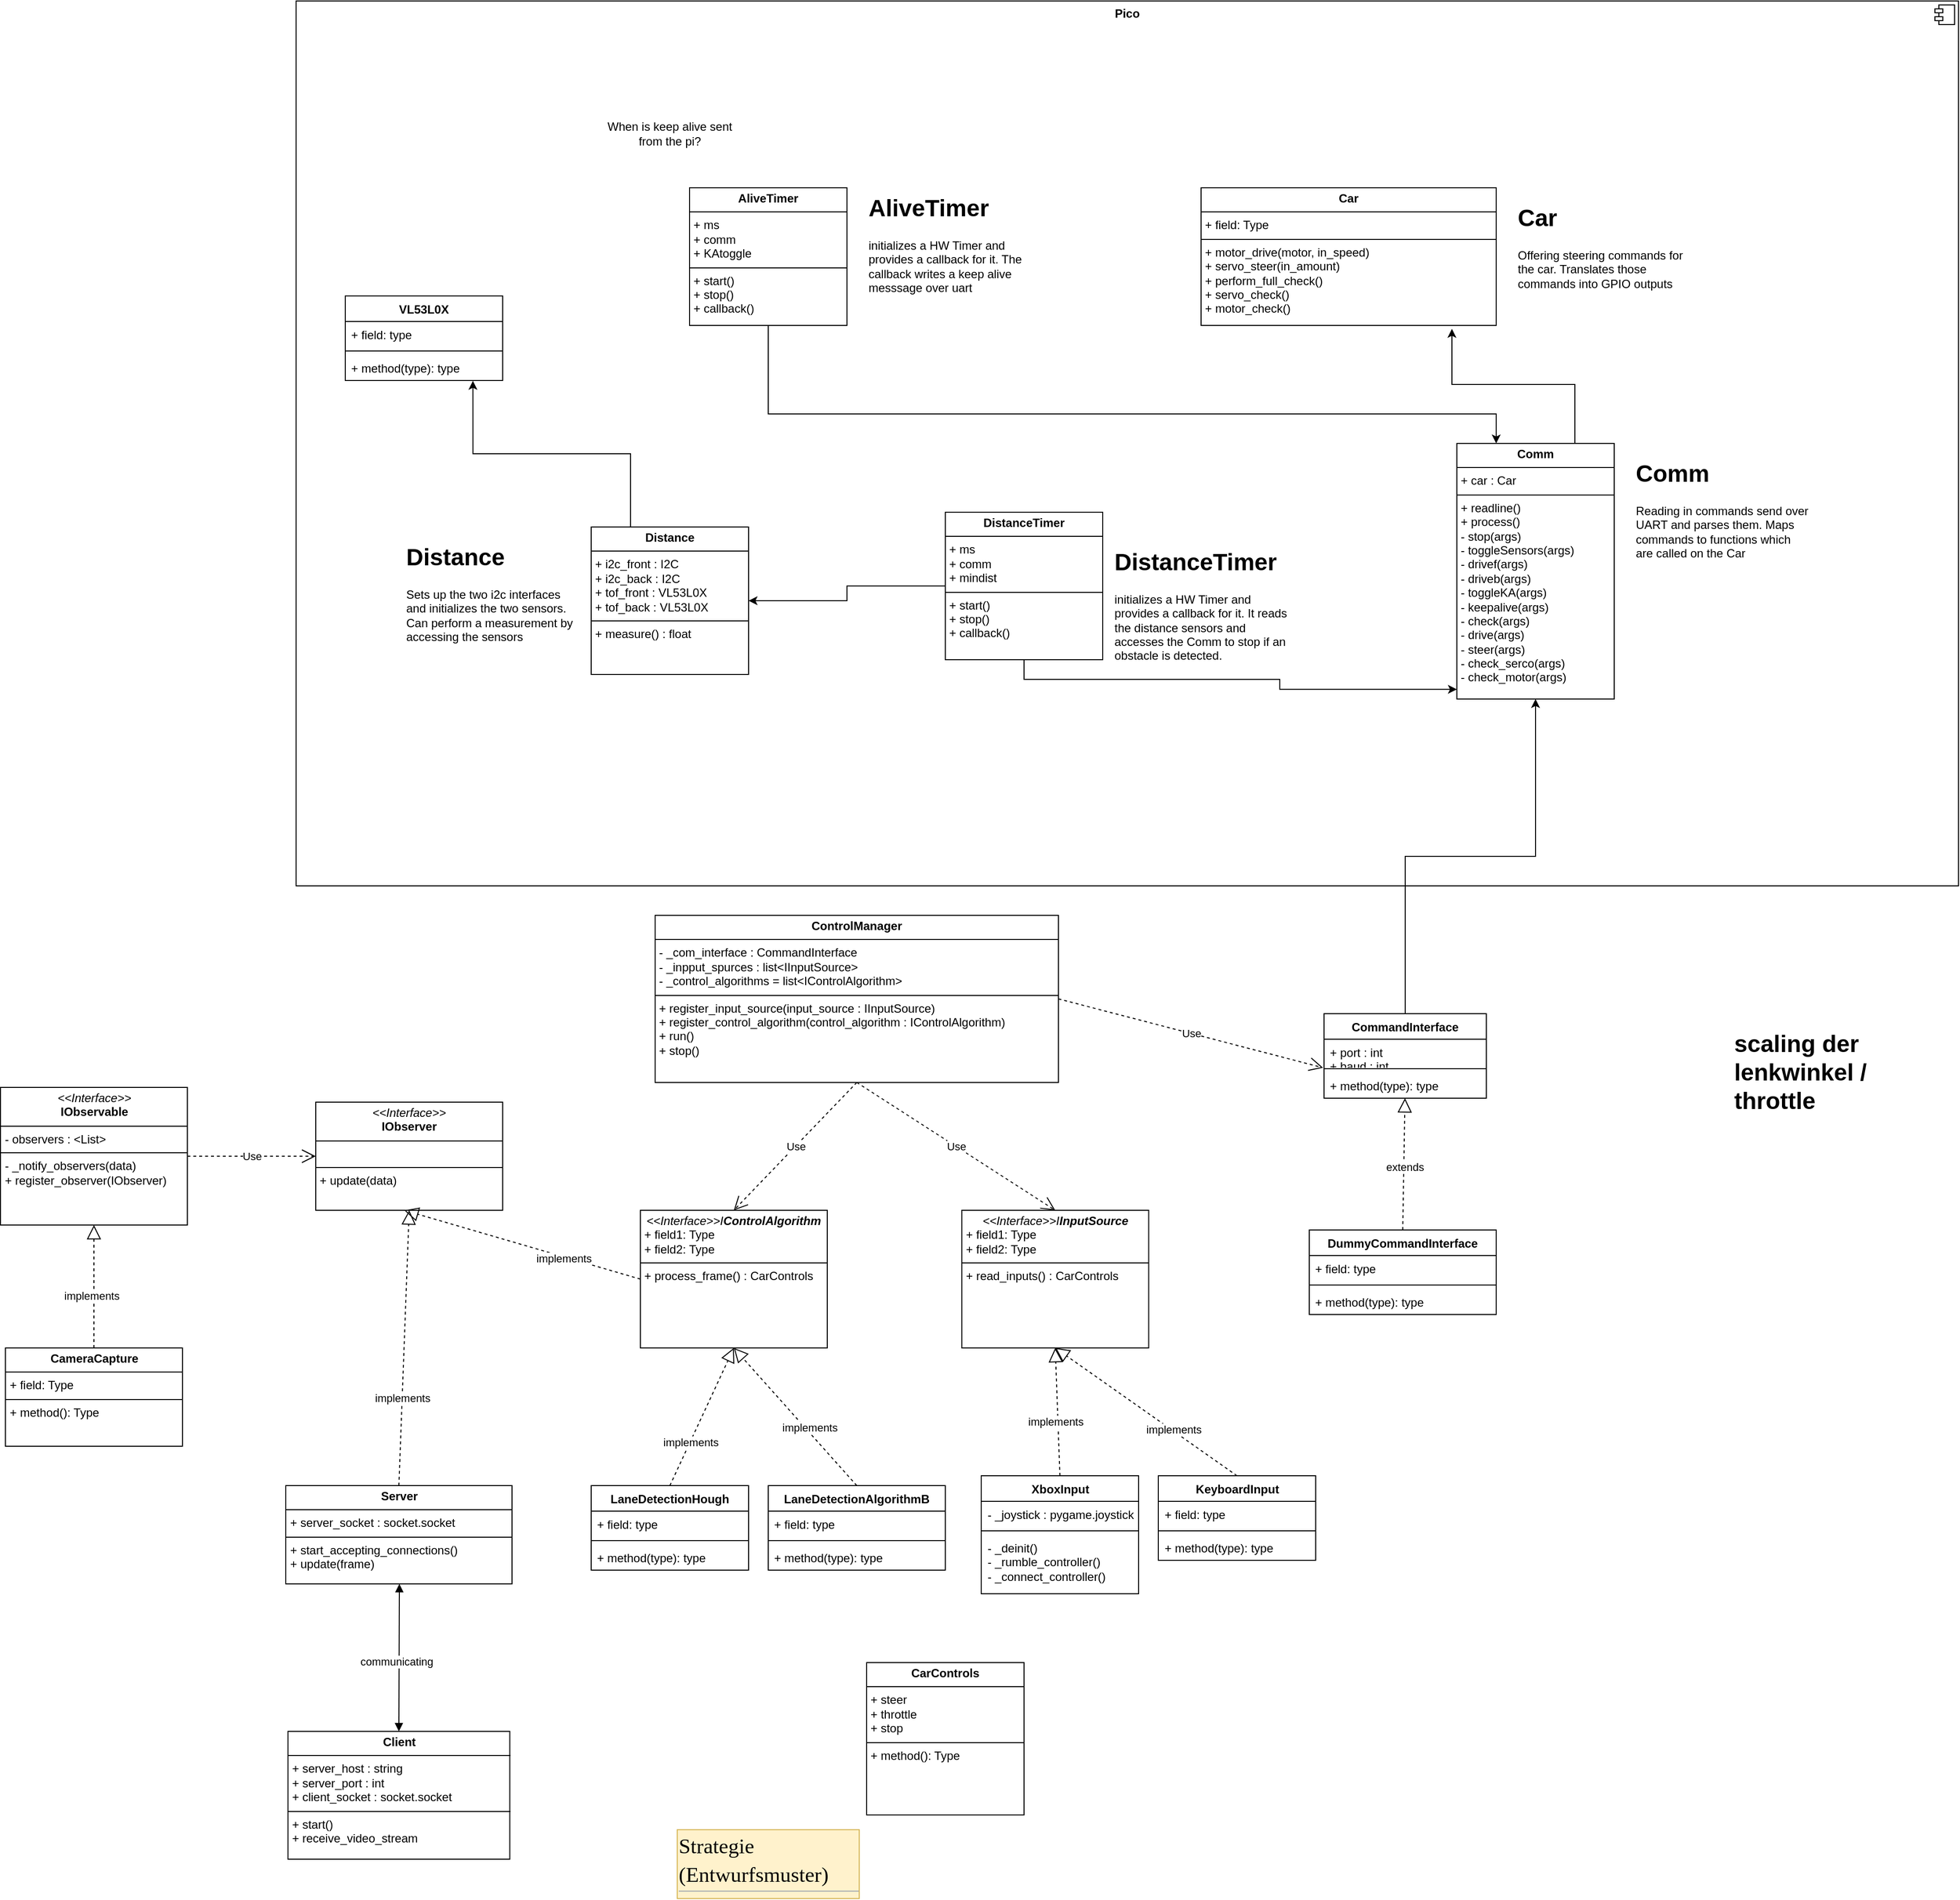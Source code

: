 <mxfile version="24.3.0" type="github">
  <diagram name="Pico Class Diagram" id="929967ad-93f9-6ef4-fab6-5d389245f69c">
    <mxGraphModel dx="3699.5" dy="1084" grid="1" gridSize="10" guides="1" tooltips="1" connect="1" arrows="1" fold="1" page="1" pageScale="1.5" pageWidth="1169" pageHeight="826" background="none" math="0" shadow="0">
      <root>
        <mxCell id="0" style=";html=1;" />
        <mxCell id="1" style=";html=1;" parent="0" />
        <mxCell id="6PNS78TTOGFN8Gt0yDvU-5" value="&lt;p style=&quot;margin:0px;margin-top:6px;text-align:center;&quot;&gt;&lt;b&gt;Pico&lt;/b&gt;&lt;/p&gt;" style="align=left;overflow=fill;html=1;dropTarget=0;whiteSpace=wrap;fillColor=none;" parent="1" vertex="1">
          <mxGeometry x="10" y="150" width="1690" height="900" as="geometry" />
        </mxCell>
        <mxCell id="6PNS78TTOGFN8Gt0yDvU-6" value="" style="shape=component;jettyWidth=8;jettyHeight=4;" parent="6PNS78TTOGFN8Gt0yDvU-5" vertex="1">
          <mxGeometry x="1" width="20" height="20" relative="1" as="geometry">
            <mxPoint x="-24" y="4" as="offset" />
          </mxGeometry>
        </mxCell>
        <mxCell id="VUEz5ttrnp85_iaPiQHL-18" style="edgeStyle=orthogonalEdgeStyle;rounded=0;orthogonalLoop=1;jettySize=auto;html=1;exitX=0.5;exitY=1;exitDx=0;exitDy=0;entryX=0.25;entryY=0;entryDx=0;entryDy=0;" parent="1" source="VUEz5ttrnp85_iaPiQHL-1" target="VUEz5ttrnp85_iaPiQHL-2" edge="1">
          <mxGeometry relative="1" as="geometry">
            <Array as="points">
              <mxPoint x="490" y="570" />
              <mxPoint x="1230" y="570" />
            </Array>
          </mxGeometry>
        </mxCell>
        <mxCell id="VUEz5ttrnp85_iaPiQHL-1" value="&lt;p style=&quot;margin:0px;margin-top:4px;text-align:center;&quot;&gt;&lt;b&gt;AliveTimer&lt;/b&gt;&lt;br&gt;&lt;/p&gt;&lt;hr size=&quot;1&quot; style=&quot;border-style:solid;&quot;&gt;&lt;p style=&quot;margin:0px;margin-left:4px;&quot;&gt;+ ms&lt;/p&gt;&lt;p style=&quot;margin:0px;margin-left:4px;&quot;&gt;+ comm&lt;/p&gt;&lt;p style=&quot;margin:0px;margin-left:4px;&quot;&gt;+ KAtoggle&lt;/p&gt;&lt;hr size=&quot;1&quot; style=&quot;border-style:solid;&quot;&gt;&lt;p style=&quot;margin: 0px 0px 0px 4px;&quot;&gt;+ start()&lt;/p&gt;&lt;p style=&quot;margin: 0px 0px 0px 4px;&quot;&gt;+ stop()&lt;/p&gt;&lt;p style=&quot;margin: 0px 0px 0px 4px;&quot;&gt;+ callback()&lt;/p&gt;" style="verticalAlign=top;align=left;overflow=fill;html=1;whiteSpace=wrap;" parent="1" vertex="1">
          <mxGeometry x="410" y="340" width="160" height="140" as="geometry" />
        </mxCell>
        <mxCell id="VUEz5ttrnp85_iaPiQHL-2" value="&lt;p style=&quot;margin:0px;margin-top:4px;text-align:center;&quot;&gt;&lt;b&gt;Comm&lt;/b&gt;&lt;br&gt;&lt;/p&gt;&lt;hr size=&quot;1&quot; style=&quot;border-style:solid;&quot;&gt;&lt;p style=&quot;margin:0px;margin-left:4px;&quot;&gt;+ car : Car&lt;/p&gt;&lt;hr size=&quot;1&quot; style=&quot;border-style:solid;&quot;&gt;&lt;p style=&quot;margin:0px;margin-left:4px;&quot;&gt;+ readline()&lt;/p&gt;&lt;p style=&quot;margin:0px;margin-left:4px;&quot;&gt;+ process()&lt;/p&gt;&lt;p style=&quot;margin:0px;margin-left:4px;&quot;&gt;- stop(args)&lt;/p&gt;&lt;p style=&quot;margin:0px;margin-left:4px;&quot;&gt;- toggleSensors(args)&lt;/p&gt;&lt;p style=&quot;margin:0px;margin-left:4px;&quot;&gt;- drivef(args)&lt;/p&gt;&lt;p style=&quot;margin:0px;margin-left:4px;&quot;&gt;- driveb(args)&lt;/p&gt;&lt;p style=&quot;margin:0px;margin-left:4px;&quot;&gt;- toggleKA(args)&lt;/p&gt;&lt;p style=&quot;margin:0px;margin-left:4px;&quot;&gt;- keepalive(args)&lt;/p&gt;&lt;p style=&quot;margin:0px;margin-left:4px;&quot;&gt;- check(args)&lt;/p&gt;&lt;p style=&quot;margin:0px;margin-left:4px;&quot;&gt;- drive(args)&lt;/p&gt;&lt;p style=&quot;margin:0px;margin-left:4px;&quot;&gt;- steer(args)&lt;/p&gt;&lt;p style=&quot;margin:0px;margin-left:4px;&quot;&gt;- check_serco(args)&lt;/p&gt;&lt;p style=&quot;margin:0px;margin-left:4px;&quot;&gt;- check_motor(args)&lt;/p&gt;&lt;p style=&quot;margin:0px;margin-left:4px;&quot;&gt;&lt;br&gt;&lt;/p&gt;" style="verticalAlign=top;align=left;overflow=fill;html=1;whiteSpace=wrap;" parent="1" vertex="1">
          <mxGeometry x="1190" y="600" width="160" height="260" as="geometry" />
        </mxCell>
        <mxCell id="VUEz5ttrnp85_iaPiQHL-3" value="&lt;p style=&quot;margin:0px;margin-top:4px;text-align:center;&quot;&gt;&lt;b&gt;Distance&lt;/b&gt;&lt;br&gt;&lt;/p&gt;&lt;hr size=&quot;1&quot; style=&quot;border-style:solid;&quot;&gt;&lt;p style=&quot;margin:0px;margin-left:4px;&quot;&gt;+ i2c_front : I2C&lt;/p&gt;&lt;p style=&quot;margin:0px;margin-left:4px;&quot;&gt;+ i2c_back : I2C&lt;/p&gt;&lt;p style=&quot;margin:0px;margin-left:4px;&quot;&gt;+ tof_front : VL53L0X&lt;/p&gt;&lt;p style=&quot;margin:0px;margin-left:4px;&quot;&gt;+ tof_back : VL53L0X&lt;/p&gt;&lt;hr size=&quot;1&quot; style=&quot;border-style:solid;&quot;&gt;&lt;p style=&quot;margin:0px;margin-left:4px;&quot;&gt;+ measure() : float&lt;/p&gt;" style="verticalAlign=top;align=left;overflow=fill;html=1;whiteSpace=wrap;" parent="1" vertex="1">
          <mxGeometry x="310" y="685" width="160" height="150" as="geometry" />
        </mxCell>
        <mxCell id="VUEz5ttrnp85_iaPiQHL-16" style="edgeStyle=orthogonalEdgeStyle;rounded=0;orthogonalLoop=1;jettySize=auto;html=1;exitX=0;exitY=0.5;exitDx=0;exitDy=0;" parent="1" source="VUEz5ttrnp85_iaPiQHL-4" target="VUEz5ttrnp85_iaPiQHL-3" edge="1">
          <mxGeometry relative="1" as="geometry" />
        </mxCell>
        <mxCell id="VUEz5ttrnp85_iaPiQHL-4" value="&lt;p style=&quot;margin:0px;margin-top:4px;text-align:center;&quot;&gt;&lt;b&gt;DistanceTimer&lt;/b&gt;&lt;br&gt;&lt;/p&gt;&lt;hr size=&quot;1&quot; style=&quot;border-style:solid;&quot;&gt;&lt;p style=&quot;margin:0px;margin-left:4px;&quot;&gt;+ ms&lt;/p&gt;&lt;p style=&quot;margin:0px;margin-left:4px;&quot;&gt;+ comm&lt;/p&gt;&lt;p style=&quot;margin:0px;margin-left:4px;&quot;&gt;+ mindist&lt;/p&gt;&lt;hr size=&quot;1&quot; style=&quot;border-style:solid;&quot;&gt;&lt;p style=&quot;margin: 0px 0px 0px 4px;&quot;&gt;+ start()&lt;/p&gt;&lt;p style=&quot;margin: 0px 0px 0px 4px;&quot;&gt;+ stop()&lt;/p&gt;&lt;p style=&quot;margin: 0px 0px 0px 4px;&quot;&gt;+ callback()&lt;/p&gt;" style="verticalAlign=top;align=left;overflow=fill;html=1;whiteSpace=wrap;" parent="1" vertex="1">
          <mxGeometry x="670" y="670" width="160" height="150" as="geometry" />
        </mxCell>
        <mxCell id="VUEz5ttrnp85_iaPiQHL-5" value="&lt;p style=&quot;margin:0px;margin-top:4px;text-align:center;&quot;&gt;&lt;b&gt;Car&lt;/b&gt;&lt;br&gt;&lt;/p&gt;&lt;hr size=&quot;1&quot; style=&quot;border-style:solid;&quot;&gt;&lt;p style=&quot;margin:0px;margin-left:4px;&quot;&gt;+ field: Type&lt;/p&gt;&lt;hr size=&quot;1&quot; style=&quot;border-style:solid;&quot;&gt;&lt;p style=&quot;margin:0px;margin-left:4px;&quot;&gt;+ motor_drive(motor, in_speed)&lt;/p&gt;&lt;p style=&quot;margin:0px;margin-left:4px;&quot;&gt;+ servo_steer(in_amount)&lt;/p&gt;&lt;p style=&quot;margin:0px;margin-left:4px;&quot;&gt;+ perform_full_check()&lt;/p&gt;&lt;p style=&quot;margin:0px;margin-left:4px;&quot;&gt;+ servo_check()&lt;/p&gt;&lt;p style=&quot;margin:0px;margin-left:4px;&quot;&gt;+ motor_check()&lt;/p&gt;&lt;p style=&quot;margin:0px;margin-left:4px;&quot;&gt;&lt;br&gt;&lt;/p&gt;" style="verticalAlign=top;align=left;overflow=fill;html=1;whiteSpace=wrap;" parent="1" vertex="1">
          <mxGeometry x="930" y="340" width="300" height="140" as="geometry" />
        </mxCell>
        <mxCell id="VUEz5ttrnp85_iaPiQHL-6" value="&lt;h1 style=&quot;margin-top: 0px;&quot;&gt;Comm&lt;/h1&gt;&lt;p&gt;Reading in commands send over UART and parses them. Maps commands to functions which are called on the Car&lt;/p&gt;" style="text;html=1;whiteSpace=wrap;overflow=hidden;rounded=0;" parent="1" vertex="1">
          <mxGeometry x="1370" y="610" width="180" height="120" as="geometry" />
        </mxCell>
        <mxCell id="VUEz5ttrnp85_iaPiQHL-7" value="&lt;h1 style=&quot;margin-top: 0px;&quot;&gt;Car&lt;/h1&gt;&lt;p&gt;Offering steering commands for the car. Translates those commands into GPIO outputs&lt;/p&gt;" style="text;html=1;whiteSpace=wrap;overflow=hidden;rounded=0;" parent="1" vertex="1">
          <mxGeometry x="1250" y="350" width="180" height="120" as="geometry" />
        </mxCell>
        <mxCell id="VUEz5ttrnp85_iaPiQHL-8" value="&lt;h1 style=&quot;margin-top: 0px;&quot;&gt;DistanceTimer&lt;/h1&gt;&lt;p&gt;initializes a HW Timer and provides a callback for it. It reads the distance sensors and accesses the Comm to stop if an obstacle is detected.&lt;/p&gt;" style="text;html=1;whiteSpace=wrap;overflow=hidden;rounded=0;" parent="1" vertex="1">
          <mxGeometry x="840" y="700" width="180" height="120" as="geometry" />
        </mxCell>
        <mxCell id="VUEz5ttrnp85_iaPiQHL-9" value="&lt;h1 style=&quot;margin-top: 0px;&quot;&gt;Distance&lt;/h1&gt;&lt;p&gt;Sets up the two i2c interfaces and initializes the two sensors.&lt;br&gt;Can perform a measurement by accessing the sensors&lt;/p&gt;" style="text;html=1;whiteSpace=wrap;overflow=hidden;rounded=0;" parent="1" vertex="1">
          <mxGeometry x="120" y="695" width="180" height="120" as="geometry" />
        </mxCell>
        <mxCell id="VUEz5ttrnp85_iaPiQHL-10" value="&lt;h1 style=&quot;margin-top: 0px;&quot;&gt;AliveTimer&lt;/h1&gt;&lt;p&gt;initializes a HW Timer and provides a callback for it. The callback writes a keep alive messsage over uart&lt;/p&gt;" style="text;html=1;whiteSpace=wrap;overflow=hidden;rounded=0;" parent="1" vertex="1">
          <mxGeometry x="590" y="340" width="180" height="120" as="geometry" />
        </mxCell>
        <mxCell id="VUEz5ttrnp85_iaPiQHL-12" value="VL53L0X" style="swimlane;fontStyle=1;align=center;verticalAlign=top;childLayout=stackLayout;horizontal=1;startSize=26;horizontalStack=0;resizeParent=1;resizeParentMax=0;resizeLast=0;collapsible=1;marginBottom=0;whiteSpace=wrap;html=1;" parent="1" vertex="1">
          <mxGeometry x="60" y="450" width="160" height="86" as="geometry" />
        </mxCell>
        <mxCell id="VUEz5ttrnp85_iaPiQHL-13" value="+ field: type" style="text;strokeColor=none;fillColor=none;align=left;verticalAlign=top;spacingLeft=4;spacingRight=4;overflow=hidden;rotatable=0;points=[[0,0.5],[1,0.5]];portConstraint=eastwest;whiteSpace=wrap;html=1;" parent="VUEz5ttrnp85_iaPiQHL-12" vertex="1">
          <mxGeometry y="26" width="160" height="26" as="geometry" />
        </mxCell>
        <mxCell id="VUEz5ttrnp85_iaPiQHL-14" value="" style="line;strokeWidth=1;fillColor=none;align=left;verticalAlign=middle;spacingTop=-1;spacingLeft=3;spacingRight=3;rotatable=0;labelPosition=right;points=[];portConstraint=eastwest;strokeColor=inherit;" parent="VUEz5ttrnp85_iaPiQHL-12" vertex="1">
          <mxGeometry y="52" width="160" height="8" as="geometry" />
        </mxCell>
        <mxCell id="VUEz5ttrnp85_iaPiQHL-15" value="+ method(type): type" style="text;strokeColor=none;fillColor=none;align=left;verticalAlign=top;spacingLeft=4;spacingRight=4;overflow=hidden;rotatable=0;points=[[0,0.5],[1,0.5]];portConstraint=eastwest;whiteSpace=wrap;html=1;" parent="VUEz5ttrnp85_iaPiQHL-12" vertex="1">
          <mxGeometry y="60" width="160" height="26" as="geometry" />
        </mxCell>
        <mxCell id="VUEz5ttrnp85_iaPiQHL-17" style="edgeStyle=orthogonalEdgeStyle;rounded=0;orthogonalLoop=1;jettySize=auto;html=1;exitX=0.5;exitY=1;exitDx=0;exitDy=0;entryX=0;entryY=0.962;entryDx=0;entryDy=0;entryPerimeter=0;" parent="1" source="VUEz5ttrnp85_iaPiQHL-4" target="VUEz5ttrnp85_iaPiQHL-2" edge="1">
          <mxGeometry relative="1" as="geometry" />
        </mxCell>
        <mxCell id="VUEz5ttrnp85_iaPiQHL-19" style="edgeStyle=orthogonalEdgeStyle;rounded=0;orthogonalLoop=1;jettySize=auto;html=1;exitX=0.75;exitY=0;exitDx=0;exitDy=0;entryX=0.85;entryY=1.025;entryDx=0;entryDy=0;entryPerimeter=0;" parent="1" source="VUEz5ttrnp85_iaPiQHL-2" target="VUEz5ttrnp85_iaPiQHL-5" edge="1">
          <mxGeometry relative="1" as="geometry" />
        </mxCell>
        <mxCell id="VUEz5ttrnp85_iaPiQHL-20" style="edgeStyle=orthogonalEdgeStyle;rounded=0;orthogonalLoop=1;jettySize=auto;html=1;exitX=0.25;exitY=0;exitDx=0;exitDy=0;entryX=0.811;entryY=1.016;entryDx=0;entryDy=0;entryPerimeter=0;" parent="1" source="VUEz5ttrnp85_iaPiQHL-3" target="VUEz5ttrnp85_iaPiQHL-15" edge="1">
          <mxGeometry relative="1" as="geometry" />
        </mxCell>
        <mxCell id="VUEz5ttrnp85_iaPiQHL-21" value="When is keep alive sent from the pi?" style="text;html=1;align=center;verticalAlign=middle;whiteSpace=wrap;rounded=0;" parent="1" vertex="1">
          <mxGeometry x="325" y="270" width="130" height="30" as="geometry" />
        </mxCell>
        <mxCell id="hWiE9sebGFZOL8G9bdVZ-7" style="edgeStyle=orthogonalEdgeStyle;rounded=0;orthogonalLoop=1;jettySize=auto;html=1;exitX=0.5;exitY=0;exitDx=0;exitDy=0;entryX=0.5;entryY=1;entryDx=0;entryDy=0;" parent="1" source="6PNS78TTOGFN8Gt0yDvU-8" target="VUEz5ttrnp85_iaPiQHL-2" edge="1">
          <mxGeometry relative="1" as="geometry" />
        </mxCell>
        <mxCell id="6PNS78TTOGFN8Gt0yDvU-8" value="CommandInterface" style="swimlane;fontStyle=1;align=center;verticalAlign=top;childLayout=stackLayout;horizontal=1;startSize=26;horizontalStack=0;resizeParent=1;resizeParentMax=0;resizeLast=0;collapsible=1;marginBottom=0;whiteSpace=wrap;html=1;" parent="1" vertex="1">
          <mxGeometry x="1055" y="1180" width="165" height="86" as="geometry" />
        </mxCell>
        <mxCell id="6PNS78TTOGFN8Gt0yDvU-9" value="+ port : int&lt;div&gt;+ baud : int&lt;/div&gt;" style="text;strokeColor=none;fillColor=none;align=left;verticalAlign=top;spacingLeft=4;spacingRight=4;overflow=hidden;rotatable=0;points=[[0,0.5],[1,0.5]];portConstraint=eastwest;whiteSpace=wrap;html=1;" parent="6PNS78TTOGFN8Gt0yDvU-8" vertex="1">
          <mxGeometry y="26" width="165" height="26" as="geometry" />
        </mxCell>
        <mxCell id="6PNS78TTOGFN8Gt0yDvU-10" value="" style="line;strokeWidth=1;fillColor=none;align=left;verticalAlign=middle;spacingTop=-1;spacingLeft=3;spacingRight=3;rotatable=0;labelPosition=right;points=[];portConstraint=eastwest;strokeColor=inherit;" parent="6PNS78TTOGFN8Gt0yDvU-8" vertex="1">
          <mxGeometry y="52" width="165" height="8" as="geometry" />
        </mxCell>
        <mxCell id="6PNS78TTOGFN8Gt0yDvU-11" value="+ method(type): type" style="text;strokeColor=none;fillColor=none;align=left;verticalAlign=top;spacingLeft=4;spacingRight=4;overflow=hidden;rotatable=0;points=[[0,0.5],[1,0.5]];portConstraint=eastwest;whiteSpace=wrap;html=1;" parent="6PNS78TTOGFN8Gt0yDvU-8" vertex="1">
          <mxGeometry y="60" width="165" height="26" as="geometry" />
        </mxCell>
        <mxCell id="6PNS78TTOGFN8Gt0yDvU-12" value="XboxInput" style="swimlane;fontStyle=1;align=center;verticalAlign=top;childLayout=stackLayout;horizontal=1;startSize=26;horizontalStack=0;resizeParent=1;resizeParentMax=0;resizeLast=0;collapsible=1;marginBottom=0;whiteSpace=wrap;html=1;" parent="1" vertex="1">
          <mxGeometry x="706.5" y="1650" width="160" height="120" as="geometry" />
        </mxCell>
        <mxCell id="6PNS78TTOGFN8Gt0yDvU-13" value="- _joystick : pygame.joystick" style="text;strokeColor=none;fillColor=none;align=left;verticalAlign=top;spacingLeft=4;spacingRight=4;overflow=hidden;rotatable=0;points=[[0,0.5],[1,0.5]];portConstraint=eastwest;whiteSpace=wrap;html=1;" parent="6PNS78TTOGFN8Gt0yDvU-12" vertex="1">
          <mxGeometry y="26" width="160" height="26" as="geometry" />
        </mxCell>
        <mxCell id="6PNS78TTOGFN8Gt0yDvU-14" value="" style="line;strokeWidth=1;fillColor=none;align=left;verticalAlign=middle;spacingTop=-1;spacingLeft=3;spacingRight=3;rotatable=0;labelPosition=right;points=[];portConstraint=eastwest;strokeColor=inherit;" parent="6PNS78TTOGFN8Gt0yDvU-12" vertex="1">
          <mxGeometry y="52" width="160" height="8" as="geometry" />
        </mxCell>
        <mxCell id="6PNS78TTOGFN8Gt0yDvU-15" value="- _deinit()&lt;div&gt;-&amp;nbsp;_rumble_controller()&lt;/div&gt;&lt;div&gt;- _connect_controller()&lt;/div&gt;" style="text;strokeColor=none;fillColor=none;align=left;verticalAlign=top;spacingLeft=4;spacingRight=4;overflow=hidden;rotatable=0;points=[[0,0.5],[1,0.5]];portConstraint=eastwest;whiteSpace=wrap;html=1;" parent="6PNS78TTOGFN8Gt0yDvU-12" vertex="1">
          <mxGeometry y="60" width="160" height="60" as="geometry" />
        </mxCell>
        <mxCell id="6PNS78TTOGFN8Gt0yDvU-17" value="KeyboardInput" style="swimlane;fontStyle=1;align=center;verticalAlign=top;childLayout=stackLayout;horizontal=1;startSize=26;horizontalStack=0;resizeParent=1;resizeParentMax=0;resizeLast=0;collapsible=1;marginBottom=0;whiteSpace=wrap;html=1;" parent="1" vertex="1">
          <mxGeometry x="886.5" y="1650" width="160" height="86" as="geometry" />
        </mxCell>
        <mxCell id="6PNS78TTOGFN8Gt0yDvU-18" value="+ field: type" style="text;strokeColor=none;fillColor=none;align=left;verticalAlign=top;spacingLeft=4;spacingRight=4;overflow=hidden;rotatable=0;points=[[0,0.5],[1,0.5]];portConstraint=eastwest;whiteSpace=wrap;html=1;" parent="6PNS78TTOGFN8Gt0yDvU-17" vertex="1">
          <mxGeometry y="26" width="160" height="26" as="geometry" />
        </mxCell>
        <mxCell id="6PNS78TTOGFN8Gt0yDvU-19" value="" style="line;strokeWidth=1;fillColor=none;align=left;verticalAlign=middle;spacingTop=-1;spacingLeft=3;spacingRight=3;rotatable=0;labelPosition=right;points=[];portConstraint=eastwest;strokeColor=inherit;" parent="6PNS78TTOGFN8Gt0yDvU-17" vertex="1">
          <mxGeometry y="52" width="160" height="8" as="geometry" />
        </mxCell>
        <mxCell id="6PNS78TTOGFN8Gt0yDvU-20" value="+ method(type): type" style="text;strokeColor=none;fillColor=none;align=left;verticalAlign=top;spacingLeft=4;spacingRight=4;overflow=hidden;rotatable=0;points=[[0,0.5],[1,0.5]];portConstraint=eastwest;whiteSpace=wrap;html=1;" parent="6PNS78TTOGFN8Gt0yDvU-17" vertex="1">
          <mxGeometry y="60" width="160" height="26" as="geometry" />
        </mxCell>
        <mxCell id="6PNS78TTOGFN8Gt0yDvU-21" value="&lt;p style=&quot;margin:0px;margin-top:4px;text-align:center;&quot;&gt;&lt;i&gt;&amp;lt;&amp;lt;Interface&amp;gt;&amp;gt;I&lt;b&gt;InputSource&lt;/b&gt;&lt;/i&gt;&lt;br&gt;&lt;/p&gt;&lt;p style=&quot;margin:0px;margin-left:4px;&quot;&gt;+ field1: Type&lt;br&gt;+ field2: Type&lt;/p&gt;&lt;hr size=&quot;1&quot; style=&quot;border-style:solid;&quot;&gt;&lt;p style=&quot;margin:0px;margin-left:4px;&quot;&gt;+ read_inputs() :&amp;nbsp;&lt;span style=&quot;background-color: initial;&quot;&gt;CarControls&lt;/span&gt;&lt;/p&gt;" style="verticalAlign=top;align=left;overflow=fill;html=1;whiteSpace=wrap;" parent="1" vertex="1">
          <mxGeometry x="686.75" y="1380" width="190" height="140" as="geometry" />
        </mxCell>
        <mxCell id="6PNS78TTOGFN8Gt0yDvU-22" value="&lt;p style=&quot;margin:0px;margin-top:4px;text-align:center;&quot;&gt;&lt;i&gt;&amp;lt;&amp;lt;Interface&amp;gt;&amp;gt;I&lt;b&gt;ControlAlgorithm&lt;/b&gt;&lt;/i&gt;&lt;br&gt;&lt;/p&gt;&lt;p style=&quot;margin:0px;margin-left:4px;&quot;&gt;+ field1: Type&lt;br&gt;+ field2: Type&lt;/p&gt;&lt;hr size=&quot;1&quot; style=&quot;border-style:solid;&quot;&gt;&lt;p style=&quot;margin:0px;margin-left:4px;&quot;&gt;+ process_frame() : CarControls&lt;/p&gt;" style="verticalAlign=top;align=left;overflow=fill;html=1;whiteSpace=wrap;" parent="1" vertex="1">
          <mxGeometry x="360" y="1380" width="190" height="140" as="geometry" />
        </mxCell>
        <mxCell id="6PNS78TTOGFN8Gt0yDvU-23" value="" style="endArrow=block;dashed=1;endFill=0;endSize=12;html=1;rounded=0;entryX=0.5;entryY=1;entryDx=0;entryDy=0;exitX=0.5;exitY=0;exitDx=0;exitDy=0;" parent="1" source="6PNS78TTOGFN8Gt0yDvU-12" target="6PNS78TTOGFN8Gt0yDvU-21" edge="1">
          <mxGeometry width="160" relative="1" as="geometry">
            <mxPoint x="856.5" y="1600" as="sourcePoint" />
            <mxPoint x="1036.5" y="1580" as="targetPoint" />
          </mxGeometry>
        </mxCell>
        <mxCell id="IaVNiZhSbnmAruqYZMPc-6" value="implements" style="edgeLabel;html=1;align=center;verticalAlign=middle;resizable=0;points=[];" parent="6PNS78TTOGFN8Gt0yDvU-23" vertex="1" connectable="0">
          <mxGeometry x="-0.145" y="3" relative="1" as="geometry">
            <mxPoint as="offset" />
          </mxGeometry>
        </mxCell>
        <mxCell id="6PNS78TTOGFN8Gt0yDvU-24" value="" style="endArrow=block;dashed=1;endFill=0;endSize=12;html=1;rounded=0;exitX=0.5;exitY=0;exitDx=0;exitDy=0;entryX=0.5;entryY=1;entryDx=0;entryDy=0;" parent="1" source="6PNS78TTOGFN8Gt0yDvU-17" target="6PNS78TTOGFN8Gt0yDvU-21" edge="1">
          <mxGeometry width="160" relative="1" as="geometry">
            <mxPoint x="911.5" y="1550" as="sourcePoint" />
            <mxPoint x="1036.5" y="1590" as="targetPoint" />
          </mxGeometry>
        </mxCell>
        <mxCell id="IaVNiZhSbnmAruqYZMPc-7" value="implements" style="edgeLabel;html=1;align=center;verticalAlign=middle;resizable=0;points=[];" parent="6PNS78TTOGFN8Gt0yDvU-24" vertex="1" connectable="0">
          <mxGeometry x="-0.29" y="-2" relative="1" as="geometry">
            <mxPoint as="offset" />
          </mxGeometry>
        </mxCell>
        <mxCell id="6PNS78TTOGFN8Gt0yDvU-25" value="LaneDetectionHough" style="swimlane;fontStyle=1;align=center;verticalAlign=top;childLayout=stackLayout;horizontal=1;startSize=26;horizontalStack=0;resizeParent=1;resizeParentMax=0;resizeLast=0;collapsible=1;marginBottom=0;whiteSpace=wrap;html=1;" parent="1" vertex="1">
          <mxGeometry x="310" y="1660" width="160" height="86" as="geometry" />
        </mxCell>
        <mxCell id="6PNS78TTOGFN8Gt0yDvU-26" value="+ field: type" style="text;strokeColor=none;fillColor=none;align=left;verticalAlign=top;spacingLeft=4;spacingRight=4;overflow=hidden;rotatable=0;points=[[0,0.5],[1,0.5]];portConstraint=eastwest;whiteSpace=wrap;html=1;" parent="6PNS78TTOGFN8Gt0yDvU-25" vertex="1">
          <mxGeometry y="26" width="160" height="26" as="geometry" />
        </mxCell>
        <mxCell id="6PNS78TTOGFN8Gt0yDvU-27" value="" style="line;strokeWidth=1;fillColor=none;align=left;verticalAlign=middle;spacingTop=-1;spacingLeft=3;spacingRight=3;rotatable=0;labelPosition=right;points=[];portConstraint=eastwest;strokeColor=inherit;" parent="6PNS78TTOGFN8Gt0yDvU-25" vertex="1">
          <mxGeometry y="52" width="160" height="8" as="geometry" />
        </mxCell>
        <mxCell id="6PNS78TTOGFN8Gt0yDvU-28" value="+ method(type): type" style="text;strokeColor=none;fillColor=none;align=left;verticalAlign=top;spacingLeft=4;spacingRight=4;overflow=hidden;rotatable=0;points=[[0,0.5],[1,0.5]];portConstraint=eastwest;whiteSpace=wrap;html=1;" parent="6PNS78TTOGFN8Gt0yDvU-25" vertex="1">
          <mxGeometry y="60" width="160" height="26" as="geometry" />
        </mxCell>
        <mxCell id="6PNS78TTOGFN8Gt0yDvU-30" value="" style="endArrow=block;dashed=1;endFill=0;endSize=12;html=1;rounded=0;exitX=0.5;exitY=0;exitDx=0;exitDy=0;entryX=0.5;entryY=1;entryDx=0;entryDy=0;" parent="1" source="hWiE9sebGFZOL8G9bdVZ-1" target="6PNS78TTOGFN8Gt0yDvU-22" edge="1">
          <mxGeometry width="160" relative="1" as="geometry">
            <mxPoint x="450" y="1576" as="sourcePoint" />
            <mxPoint x="515" y="1686" as="targetPoint" />
          </mxGeometry>
        </mxCell>
        <mxCell id="j4OaG3LCHWKVdoFZ90hx-5" value="implements" style="edgeLabel;html=1;align=center;verticalAlign=middle;resizable=0;points=[];" vertex="1" connectable="0" parent="6PNS78TTOGFN8Gt0yDvU-30">
          <mxGeometry x="-0.183" y="-4" relative="1" as="geometry">
            <mxPoint as="offset" />
          </mxGeometry>
        </mxCell>
        <mxCell id="6PNS78TTOGFN8Gt0yDvU-31" value="&lt;p style=&quot;margin:0px;margin-top:4px;text-align:center;&quot;&gt;&lt;b&gt;ControlManager&lt;/b&gt;&lt;/p&gt;&lt;hr size=&quot;1&quot; style=&quot;border-style:solid;&quot;&gt;&lt;p style=&quot;margin:0px;margin-left:4px;&quot;&gt;- _com_interface : CommandInterface&lt;/p&gt;&lt;p style=&quot;margin:0px;margin-left:4px;&quot;&gt;- _inpput_spurces : list&amp;lt;IInputSource&amp;gt;&lt;/p&gt;&lt;p style=&quot;margin:0px;margin-left:4px;&quot;&gt;- _control_algorithms = list&amp;lt;IControlAlgorithm&amp;gt;&amp;nbsp;&lt;/p&gt;&lt;hr size=&quot;1&quot; style=&quot;border-style:solid;&quot;&gt;&lt;p style=&quot;margin:0px;margin-left:4px;&quot;&gt;+ register_input_source(input_source : IInputSource)&lt;/p&gt;&lt;p style=&quot;margin:0px;margin-left:4px;&quot;&gt;+ register_control_algorithm(control_algorithm : IControlAlgorithm)&lt;/p&gt;&lt;p style=&quot;margin:0px;margin-left:4px;&quot;&gt;+ run()&lt;/p&gt;&lt;p style=&quot;margin:0px;margin-left:4px;&quot;&gt;+ stop()&lt;/p&gt;" style="verticalAlign=top;align=left;overflow=fill;html=1;whiteSpace=wrap;" parent="1" vertex="1">
          <mxGeometry x="375" y="1080" width="410" height="170" as="geometry" />
        </mxCell>
        <mxCell id="6PNS78TTOGFN8Gt0yDvU-32" value="Use" style="endArrow=open;endSize=12;dashed=1;html=1;rounded=0;exitX=1;exitY=0.5;exitDx=0;exitDy=0;entryX=-0.006;entryY=1.115;entryDx=0;entryDy=0;entryPerimeter=0;" parent="1" source="6PNS78TTOGFN8Gt0yDvU-31" target="6PNS78TTOGFN8Gt0yDvU-9" edge="1">
          <mxGeometry width="160" relative="1" as="geometry">
            <mxPoint x="820" y="1270" as="sourcePoint" />
            <mxPoint x="1020" y="1230" as="targetPoint" />
          </mxGeometry>
        </mxCell>
        <mxCell id="6PNS78TTOGFN8Gt0yDvU-33" value="&lt;p style=&quot;margin:0px;margin-top:4px;text-align:center;&quot;&gt;&lt;b&gt;CarControls&lt;/b&gt;&lt;/p&gt;&lt;hr size=&quot;1&quot; style=&quot;border-style:solid;&quot;&gt;&lt;p style=&quot;margin:0px;margin-left:4px;&quot;&gt;+ steer&lt;/p&gt;&lt;p style=&quot;margin:0px;margin-left:4px;&quot;&gt;+ throttle&lt;/p&gt;&lt;p style=&quot;margin:0px;margin-left:4px;&quot;&gt;+ stop&lt;/p&gt;&lt;hr size=&quot;1&quot; style=&quot;border-style:solid;&quot;&gt;&lt;p style=&quot;margin:0px;margin-left:4px;&quot;&gt;+ method(): Type&lt;/p&gt;" style="verticalAlign=top;align=left;overflow=fill;html=1;whiteSpace=wrap;" parent="1" vertex="1">
          <mxGeometry x="590" y="1840" width="160" height="155" as="geometry" />
        </mxCell>
        <mxCell id="6PNS78TTOGFN8Gt0yDvU-34" value="&lt;h1 style=&quot;margin-top: 0px;&quot;&gt;scaling der lenkwinkel / throttle&lt;/h1&gt;" style="text;html=1;whiteSpace=wrap;overflow=hidden;rounded=0;" parent="1" vertex="1">
          <mxGeometry x="1470" y="1190" width="180" height="120" as="geometry" />
        </mxCell>
        <mxCell id="IaVNiZhSbnmAruqYZMPc-1" value="DummyCommandInterface" style="swimlane;fontStyle=1;align=center;verticalAlign=top;childLayout=stackLayout;horizontal=1;startSize=26;horizontalStack=0;resizeParent=1;resizeParentMax=0;resizeLast=0;collapsible=1;marginBottom=0;whiteSpace=wrap;html=1;" parent="1" vertex="1">
          <mxGeometry x="1040" y="1400" width="190" height="86" as="geometry" />
        </mxCell>
        <mxCell id="IaVNiZhSbnmAruqYZMPc-2" value="+ field: type" style="text;strokeColor=none;fillColor=none;align=left;verticalAlign=top;spacingLeft=4;spacingRight=4;overflow=hidden;rotatable=0;points=[[0,0.5],[1,0.5]];portConstraint=eastwest;whiteSpace=wrap;html=1;" parent="IaVNiZhSbnmAruqYZMPc-1" vertex="1">
          <mxGeometry y="26" width="190" height="26" as="geometry" />
        </mxCell>
        <mxCell id="IaVNiZhSbnmAruqYZMPc-3" value="" style="line;strokeWidth=1;fillColor=none;align=left;verticalAlign=middle;spacingTop=-1;spacingLeft=3;spacingRight=3;rotatable=0;labelPosition=right;points=[];portConstraint=eastwest;strokeColor=inherit;" parent="IaVNiZhSbnmAruqYZMPc-1" vertex="1">
          <mxGeometry y="52" width="190" height="8" as="geometry" />
        </mxCell>
        <mxCell id="IaVNiZhSbnmAruqYZMPc-4" value="+ method(type): type" style="text;strokeColor=none;fillColor=none;align=left;verticalAlign=top;spacingLeft=4;spacingRight=4;overflow=hidden;rotatable=0;points=[[0,0.5],[1,0.5]];portConstraint=eastwest;whiteSpace=wrap;html=1;" parent="IaVNiZhSbnmAruqYZMPc-1" vertex="1">
          <mxGeometry y="60" width="190" height="26" as="geometry" />
        </mxCell>
        <mxCell id="IaVNiZhSbnmAruqYZMPc-9" value="" style="endArrow=block;dashed=1;endFill=0;endSize=12;html=1;rounded=0;exitX=0.5;exitY=0;exitDx=0;exitDy=0;" parent="1" source="IaVNiZhSbnmAruqYZMPc-1" target="6PNS78TTOGFN8Gt0yDvU-11" edge="1">
          <mxGeometry width="160" relative="1" as="geometry">
            <mxPoint x="1010" y="1800" as="sourcePoint" />
            <mxPoint x="1130" y="1310" as="targetPoint" />
          </mxGeometry>
        </mxCell>
        <mxCell id="IaVNiZhSbnmAruqYZMPc-11" value="extends" style="edgeLabel;html=1;align=center;verticalAlign=middle;resizable=0;points=[];" parent="IaVNiZhSbnmAruqYZMPc-9" vertex="1" connectable="0">
          <mxGeometry x="-0.026" y="-1" relative="1" as="geometry">
            <mxPoint y="1" as="offset" />
          </mxGeometry>
        </mxCell>
        <mxCell id="hWiE9sebGFZOL8G9bdVZ-1" value="LaneDetectionAlgorithmB" style="swimlane;fontStyle=1;align=center;verticalAlign=top;childLayout=stackLayout;horizontal=1;startSize=26;horizontalStack=0;resizeParent=1;resizeParentMax=0;resizeLast=0;collapsible=1;marginBottom=0;whiteSpace=wrap;html=1;" parent="1" vertex="1">
          <mxGeometry x="490" y="1660" width="180" height="86" as="geometry" />
        </mxCell>
        <mxCell id="hWiE9sebGFZOL8G9bdVZ-2" value="+ field: type" style="text;strokeColor=none;fillColor=none;align=left;verticalAlign=top;spacingLeft=4;spacingRight=4;overflow=hidden;rotatable=0;points=[[0,0.5],[1,0.5]];portConstraint=eastwest;whiteSpace=wrap;html=1;" parent="hWiE9sebGFZOL8G9bdVZ-1" vertex="1">
          <mxGeometry y="26" width="180" height="26" as="geometry" />
        </mxCell>
        <mxCell id="hWiE9sebGFZOL8G9bdVZ-3" value="" style="line;strokeWidth=1;fillColor=none;align=left;verticalAlign=middle;spacingTop=-1;spacingLeft=3;spacingRight=3;rotatable=0;labelPosition=right;points=[];portConstraint=eastwest;strokeColor=inherit;" parent="hWiE9sebGFZOL8G9bdVZ-1" vertex="1">
          <mxGeometry y="52" width="180" height="8" as="geometry" />
        </mxCell>
        <mxCell id="hWiE9sebGFZOL8G9bdVZ-4" value="+ method(type): type" style="text;strokeColor=none;fillColor=none;align=left;verticalAlign=top;spacingLeft=4;spacingRight=4;overflow=hidden;rotatable=0;points=[[0,0.5],[1,0.5]];portConstraint=eastwest;whiteSpace=wrap;html=1;" parent="hWiE9sebGFZOL8G9bdVZ-1" vertex="1">
          <mxGeometry y="60" width="180" height="26" as="geometry" />
        </mxCell>
        <mxCell id="hWiE9sebGFZOL8G9bdVZ-6" value="" style="endArrow=block;dashed=1;endFill=0;endSize=12;html=1;rounded=0;exitX=0.5;exitY=0;exitDx=0;exitDy=0;entryX=0.5;entryY=1;entryDx=0;entryDy=0;" parent="1" source="6PNS78TTOGFN8Gt0yDvU-25" edge="1" target="6PNS78TTOGFN8Gt0yDvU-22">
          <mxGeometry width="160" relative="1" as="geometry">
            <mxPoint x="590" y="1670" as="sourcePoint" />
            <mxPoint x="430" y="1550" as="targetPoint" />
          </mxGeometry>
        </mxCell>
        <mxCell id="j4OaG3LCHWKVdoFZ90hx-6" value="implements" style="edgeLabel;html=1;align=center;verticalAlign=middle;resizable=0;points=[];" vertex="1" connectable="0" parent="hWiE9sebGFZOL8G9bdVZ-6">
          <mxGeometry x="-0.353" relative="1" as="geometry">
            <mxPoint y="1" as="offset" />
          </mxGeometry>
        </mxCell>
        <mxCell id="hWiE9sebGFZOL8G9bdVZ-8" value="&lt;h1 style=&quot;font-weight: normal; margin: 0px 0px 0.25em; padding: 0px; overflow: visible; border-bottom: 1px solid rgb(162, 169, 177); font-size: 1.8em; font-family: &amp;quot;Linux Libertine&amp;quot;, &amp;quot;Palatino Linotype&amp;quot;, Georgia, Times, serif; line-height: 1.375; text-align: start;&quot; class=&quot;firstHeading mw-first-heading&quot; id=&quot;firstHeading&quot;&gt;&lt;span class=&quot;mw-page-title-main&quot;&gt;Strategie (Entwurfsmuster)&lt;/span&gt;&lt;/h1&gt;" style="text;html=1;align=center;verticalAlign=middle;whiteSpace=wrap;rounded=0;fillColor=#fff2cc;strokeColor=#d6b656;" parent="1" vertex="1">
          <mxGeometry x="397.5" y="2010" width="185" height="70" as="geometry" />
        </mxCell>
        <mxCell id="hWiE9sebGFZOL8G9bdVZ-12" value="&lt;p style=&quot;margin:0px;margin-top:4px;text-align:center;&quot;&gt;&lt;b&gt;Server&lt;/b&gt;&lt;/p&gt;&lt;hr size=&quot;1&quot; style=&quot;border-style:solid;&quot;&gt;&lt;p style=&quot;margin:0px;margin-left:4px;&quot;&gt;+ server_socket : socket.socket&lt;/p&gt;&lt;hr size=&quot;1&quot; style=&quot;border-style:solid;&quot;&gt;&lt;p style=&quot;margin:0px;margin-left:4px;&quot;&gt;+&amp;nbsp;start_accepting_connections()&lt;/p&gt;&lt;p style=&quot;margin:0px;margin-left:4px;&quot;&gt;+ update(frame)&lt;/p&gt;" style="verticalAlign=top;align=left;overflow=fill;html=1;whiteSpace=wrap;" parent="1" vertex="1">
          <mxGeometry x="-0.5" y="1660" width="230" height="100" as="geometry" />
        </mxCell>
        <mxCell id="hWiE9sebGFZOL8G9bdVZ-13" value="&lt;p style=&quot;margin:0px;margin-top:4px;text-align:center;&quot;&gt;&lt;b&gt;Client&lt;/b&gt;&lt;/p&gt;&lt;hr size=&quot;1&quot; style=&quot;border-style:solid;&quot;&gt;&lt;p style=&quot;margin:0px;margin-left:4px;&quot;&gt;+ server_host : string&lt;/p&gt;&lt;p style=&quot;margin:0px;margin-left:4px;&quot;&gt;+ server_port : int&lt;/p&gt;&lt;p style=&quot;margin:0px;margin-left:4px;&quot;&gt;+ client_socket : socket.socket&lt;/p&gt;&lt;hr size=&quot;1&quot; style=&quot;border-style:solid;&quot;&gt;&lt;p style=&quot;margin:0px;margin-left:4px;&quot;&gt;+ start()&lt;/p&gt;&lt;p style=&quot;margin:0px;margin-left:4px;&quot;&gt;+ receive_video_stream&lt;/p&gt;" style="verticalAlign=top;align=left;overflow=fill;html=1;whiteSpace=wrap;" parent="1" vertex="1">
          <mxGeometry x="1.75" y="1910" width="225.5" height="130" as="geometry" />
        </mxCell>
        <mxCell id="hWiE9sebGFZOL8G9bdVZ-14" value="&lt;p style=&quot;margin:0px;margin-top:4px;text-align:center;&quot;&gt;&lt;b&gt;CameraCapture&lt;/b&gt;&lt;/p&gt;&lt;hr size=&quot;1&quot; style=&quot;border-style:solid;&quot;&gt;&lt;p style=&quot;margin:0px;margin-left:4px;&quot;&gt;+ field: Type&lt;/p&gt;&lt;hr size=&quot;1&quot; style=&quot;border-style:solid;&quot;&gt;&lt;p style=&quot;margin:0px;margin-left:4px;&quot;&gt;+ method(): Type&lt;/p&gt;" style="verticalAlign=top;align=left;overflow=fill;html=1;whiteSpace=wrap;" parent="1" vertex="1">
          <mxGeometry x="-285.5" y="1520" width="180" height="100" as="geometry" />
        </mxCell>
        <mxCell id="j4OaG3LCHWKVdoFZ90hx-1" value="&lt;p style=&quot;margin:0px;margin-top:4px;text-align:center;&quot;&gt;&lt;i&gt;&amp;lt;&amp;lt;Interface&amp;gt;&amp;gt;&lt;/i&gt;&lt;br&gt;&lt;b&gt;IObservable&lt;/b&gt;&lt;/p&gt;&lt;hr size=&quot;1&quot; style=&quot;border-style:solid;&quot;&gt;&lt;p style=&quot;margin:0px;margin-left:4px;&quot;&gt;- observers : &amp;lt;List&amp;gt;&lt;/p&gt;&lt;hr size=&quot;1&quot; style=&quot;border-style:solid;&quot;&gt;&lt;p style=&quot;margin:0px;margin-left:4px;&quot;&gt;-&amp;nbsp;_notify_observers(data)&lt;/p&gt;&lt;p style=&quot;margin:0px;margin-left:4px;&quot;&gt;+ register_observer(IObserver)&lt;/p&gt;" style="verticalAlign=top;align=left;overflow=fill;html=1;whiteSpace=wrap;" vertex="1" parent="1">
          <mxGeometry x="-290.5" y="1255" width="190" height="140" as="geometry" />
        </mxCell>
        <mxCell id="j4OaG3LCHWKVdoFZ90hx-2" value="&lt;p style=&quot;margin:0px;margin-top:4px;text-align:center;&quot;&gt;&lt;i&gt;&amp;lt;&amp;lt;Interface&amp;gt;&amp;gt;&lt;/i&gt;&lt;br&gt;&lt;b&gt;IObserver&lt;/b&gt;&lt;/p&gt;&lt;hr size=&quot;1&quot; style=&quot;border-style:solid;&quot;&gt;&lt;p style=&quot;margin:0px;margin-left:4px;&quot;&gt;&lt;br&gt;&lt;/p&gt;&lt;hr size=&quot;1&quot; style=&quot;border-style:solid;&quot;&gt;&lt;p style=&quot;margin:0px;margin-left:4px;&quot;&gt;+ update(data)&lt;/p&gt;" style="verticalAlign=top;align=left;overflow=fill;html=1;whiteSpace=wrap;" vertex="1" parent="1">
          <mxGeometry x="30" y="1270" width="190" height="110" as="geometry" />
        </mxCell>
        <mxCell id="j4OaG3LCHWKVdoFZ90hx-3" value="" style="endArrow=block;dashed=1;endFill=0;endSize=12;html=1;rounded=0;exitX=0.5;exitY=0;exitDx=0;exitDy=0;entryX=0.5;entryY=1;entryDx=0;entryDy=0;" edge="1" parent="1" source="hWiE9sebGFZOL8G9bdVZ-14" target="j4OaG3LCHWKVdoFZ90hx-1">
          <mxGeometry width="160" relative="1" as="geometry">
            <mxPoint x="195" y="1570" as="sourcePoint" />
            <mxPoint x="-95" y="1440" as="targetPoint" />
          </mxGeometry>
        </mxCell>
        <mxCell id="j4OaG3LCHWKVdoFZ90hx-4" value="implements" style="edgeLabel;html=1;align=center;verticalAlign=middle;resizable=0;points=[];" vertex="1" connectable="0" parent="j4OaG3LCHWKVdoFZ90hx-3">
          <mxGeometry x="-0.145" y="3" relative="1" as="geometry">
            <mxPoint as="offset" />
          </mxGeometry>
        </mxCell>
        <mxCell id="j4OaG3LCHWKVdoFZ90hx-8" value="" style="endArrow=block;dashed=1;endFill=0;endSize=12;html=1;rounded=0;exitX=0.5;exitY=0;exitDx=0;exitDy=0;entryX=0.5;entryY=1;entryDx=0;entryDy=0;" edge="1" parent="1" source="hWiE9sebGFZOL8G9bdVZ-12" target="j4OaG3LCHWKVdoFZ90hx-2">
          <mxGeometry width="160" relative="1" as="geometry">
            <mxPoint x="92.5" y="1640" as="sourcePoint" />
            <mxPoint x="157.5" y="1500" as="targetPoint" />
          </mxGeometry>
        </mxCell>
        <mxCell id="j4OaG3LCHWKVdoFZ90hx-9" value="implements" style="edgeLabel;html=1;align=center;verticalAlign=middle;resizable=0;points=[];" vertex="1" connectable="0" parent="j4OaG3LCHWKVdoFZ90hx-8">
          <mxGeometry x="-0.353" relative="1" as="geometry">
            <mxPoint y="1" as="offset" />
          </mxGeometry>
        </mxCell>
        <mxCell id="j4OaG3LCHWKVdoFZ90hx-10" value="" style="endArrow=block;dashed=1;endFill=0;endSize=12;html=1;rounded=0;exitX=0;exitY=0.5;exitDx=0;exitDy=0;" edge="1" parent="1" source="6PNS78TTOGFN8Gt0yDvU-22">
          <mxGeometry width="160" relative="1" as="geometry">
            <mxPoint x="219.5" y="1680" as="sourcePoint" />
            <mxPoint x="120" y="1380" as="targetPoint" />
          </mxGeometry>
        </mxCell>
        <mxCell id="j4OaG3LCHWKVdoFZ90hx-11" value="implements" style="edgeLabel;html=1;align=center;verticalAlign=middle;resizable=0;points=[];" vertex="1" connectable="0" parent="j4OaG3LCHWKVdoFZ90hx-10">
          <mxGeometry x="-0.353" relative="1" as="geometry">
            <mxPoint y="1" as="offset" />
          </mxGeometry>
        </mxCell>
        <mxCell id="j4OaG3LCHWKVdoFZ90hx-13" value="Use" style="endArrow=open;endSize=12;dashed=1;html=1;rounded=0;exitX=1;exitY=0.5;exitDx=0;exitDy=0;entryX=0;entryY=0.5;entryDx=0;entryDy=0;" edge="1" parent="1" source="j4OaG3LCHWKVdoFZ90hx-1" target="j4OaG3LCHWKVdoFZ90hx-2">
          <mxGeometry width="160" relative="1" as="geometry">
            <mxPoint x="-70" y="1450" as="sourcePoint" />
            <mxPoint x="199" y="1520" as="targetPoint" />
          </mxGeometry>
        </mxCell>
        <mxCell id="j4OaG3LCHWKVdoFZ90hx-15" value="" style="endArrow=block;startArrow=block;endFill=1;startFill=1;html=1;rounded=0;entryX=0.5;entryY=0;entryDx=0;entryDy=0;" edge="1" parent="1" target="hWiE9sebGFZOL8G9bdVZ-13">
          <mxGeometry width="160" relative="1" as="geometry">
            <mxPoint x="115" y="1760" as="sourcePoint" />
            <mxPoint x="320" y="1840" as="targetPoint" />
          </mxGeometry>
        </mxCell>
        <mxCell id="j4OaG3LCHWKVdoFZ90hx-16" value="communicating" style="edgeLabel;html=1;align=center;verticalAlign=middle;resizable=0;points=[];" vertex="1" connectable="0" parent="j4OaG3LCHWKVdoFZ90hx-15">
          <mxGeometry x="0.05" y="-3" relative="1" as="geometry">
            <mxPoint as="offset" />
          </mxGeometry>
        </mxCell>
        <mxCell id="j4OaG3LCHWKVdoFZ90hx-17" value="Use" style="endArrow=open;endSize=12;dashed=1;html=1;rounded=0;exitX=0.5;exitY=1;exitDx=0;exitDy=0;entryX=0.5;entryY=0;entryDx=0;entryDy=0;" edge="1" parent="1" source="6PNS78TTOGFN8Gt0yDvU-31" target="6PNS78TTOGFN8Gt0yDvU-22">
          <mxGeometry width="160" relative="1" as="geometry">
            <mxPoint x="795" y="1175" as="sourcePoint" />
            <mxPoint x="1064" y="1245" as="targetPoint" />
          </mxGeometry>
        </mxCell>
        <mxCell id="j4OaG3LCHWKVdoFZ90hx-18" value="Use" style="endArrow=open;endSize=12;dashed=1;html=1;rounded=0;exitX=0.5;exitY=1;exitDx=0;exitDy=0;entryX=0.5;entryY=0;entryDx=0;entryDy=0;" edge="1" parent="1" source="6PNS78TTOGFN8Gt0yDvU-31" target="6PNS78TTOGFN8Gt0yDvU-21">
          <mxGeometry width="160" relative="1" as="geometry">
            <mxPoint x="805" y="1185" as="sourcePoint" />
            <mxPoint x="1074" y="1255" as="targetPoint" />
          </mxGeometry>
        </mxCell>
      </root>
    </mxGraphModel>
  </diagram>
</mxfile>
